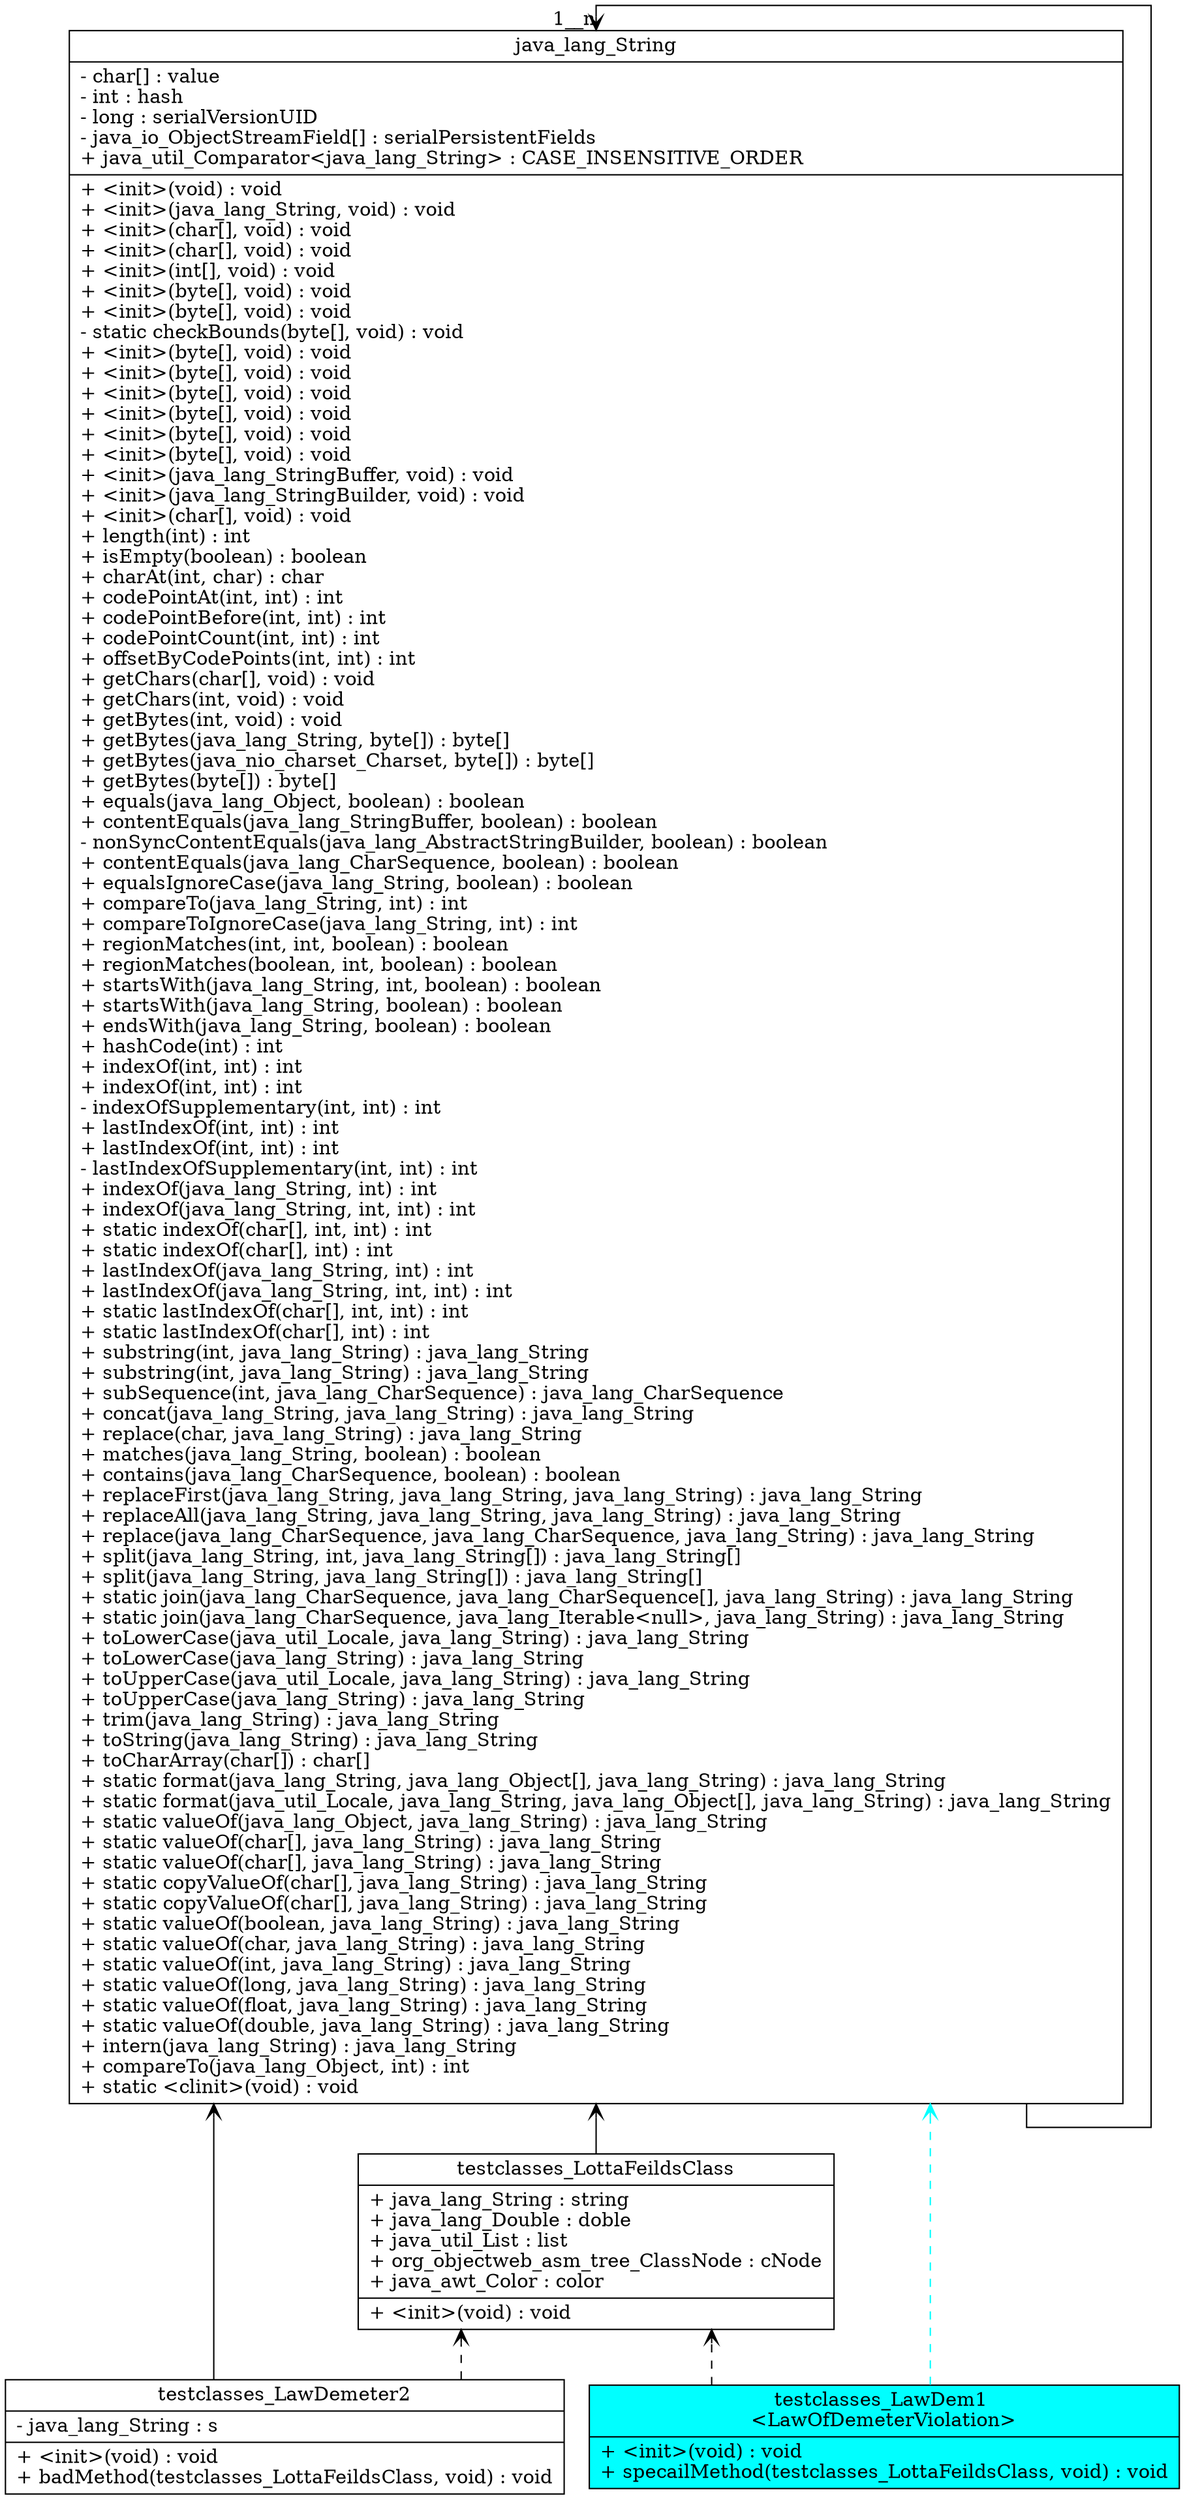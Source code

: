 digraph UML_Created { 
rankdir=BT;
splines=ortho;
testclasses_LawDemeter2  [
shape="record",
label= "{testclasses_LawDemeter2|- java_lang_String : s\l|+ \<init\>(void) : void\l+ badMethod(testclasses_LottaFeildsClass, void) : void\l}" 
];
testclasses_LawDemeter2 -> java_lang_String [arrowhead="vee", style="solid", dir="forward" ]; 
testclasses_LawDemeter2 -> testclasses_LottaFeildsClass [arrowhead="vee", style="dashed", dir="forward" ]; 

java_lang_String  [
shape="record",
label= "{java_lang_String|- char[] : value\l- int : hash\l- long : serialVersionUID\l- java_io_ObjectStreamField[] : serialPersistentFields\l+ java_util_Comparator\<java_lang_String\> : CASE_INSENSITIVE_ORDER\l|+ \<init\>(void) : void\l+ \<init\>(java_lang_String, void) : void\l+ \<init\>(char[], void) : void\l+ \<init\>(char[], void) : void\l+ \<init\>(int[], void) : void\l+ \<init\>(byte[], void) : void\l+ \<init\>(byte[], void) : void\l- static checkBounds(byte[], void) : void\l+ \<init\>(byte[], void) : void\l+ \<init\>(byte[], void) : void\l+ \<init\>(byte[], void) : void\l+ \<init\>(byte[], void) : void\l+ \<init\>(byte[], void) : void\l+ \<init\>(byte[], void) : void\l+ \<init\>(java_lang_StringBuffer, void) : void\l+ \<init\>(java_lang_StringBuilder, void) : void\l+ \<init\>(char[], void) : void\l+ length(int) : int\l+ isEmpty(boolean) : boolean\l+ charAt(int, char) : char\l+ codePointAt(int, int) : int\l+ codePointBefore(int, int) : int\l+ codePointCount(int, int) : int\l+ offsetByCodePoints(int, int) : int\l+ getChars(char[], void) : void\l+ getChars(int, void) : void\l+ getBytes(int, void) : void\l+ getBytes(java_lang_String, byte[]) : byte[]\l+ getBytes(java_nio_charset_Charset, byte[]) : byte[]\l+ getBytes(byte[]) : byte[]\l+ equals(java_lang_Object, boolean) : boolean\l+ contentEquals(java_lang_StringBuffer, boolean) : boolean\l- nonSyncContentEquals(java_lang_AbstractStringBuilder, boolean) : boolean\l+ contentEquals(java_lang_CharSequence, boolean) : boolean\l+ equalsIgnoreCase(java_lang_String, boolean) : boolean\l+ compareTo(java_lang_String, int) : int\l+ compareToIgnoreCase(java_lang_String, int) : int\l+ regionMatches(int, int, boolean) : boolean\l+ regionMatches(boolean, int, boolean) : boolean\l+ startsWith(java_lang_String, int, boolean) : boolean\l+ startsWith(java_lang_String, boolean) : boolean\l+ endsWith(java_lang_String, boolean) : boolean\l+ hashCode(int) : int\l+ indexOf(int, int) : int\l+ indexOf(int, int) : int\l- indexOfSupplementary(int, int) : int\l+ lastIndexOf(int, int) : int\l+ lastIndexOf(int, int) : int\l- lastIndexOfSupplementary(int, int) : int\l+ indexOf(java_lang_String, int) : int\l+ indexOf(java_lang_String, int, int) : int\l+ static indexOf(char[], int, int) : int\l+ static indexOf(char[], int) : int\l+ lastIndexOf(java_lang_String, int) : int\l+ lastIndexOf(java_lang_String, int, int) : int\l+ static lastIndexOf(char[], int, int) : int\l+ static lastIndexOf(char[], int) : int\l+ substring(int, java_lang_String) : java_lang_String\l+ substring(int, java_lang_String) : java_lang_String\l+ subSequence(int, java_lang_CharSequence) : java_lang_CharSequence\l+ concat(java_lang_String, java_lang_String) : java_lang_String\l+ replace(char, java_lang_String) : java_lang_String\l+ matches(java_lang_String, boolean) : boolean\l+ contains(java_lang_CharSequence, boolean) : boolean\l+ replaceFirst(java_lang_String, java_lang_String, java_lang_String) : java_lang_String\l+ replaceAll(java_lang_String, java_lang_String, java_lang_String) : java_lang_String\l+ replace(java_lang_CharSequence, java_lang_CharSequence, java_lang_String) : java_lang_String\l+ split(java_lang_String, int, java_lang_String[]) : java_lang_String[]\l+ split(java_lang_String, java_lang_String[]) : java_lang_String[]\l+ static join(java_lang_CharSequence, java_lang_CharSequence[], java_lang_String) : java_lang_String\l+ static join(java_lang_CharSequence, java_lang_Iterable\<null\>, java_lang_String) : java_lang_String\l+ toLowerCase(java_util_Locale, java_lang_String) : java_lang_String\l+ toLowerCase(java_lang_String) : java_lang_String\l+ toUpperCase(java_util_Locale, java_lang_String) : java_lang_String\l+ toUpperCase(java_lang_String) : java_lang_String\l+ trim(java_lang_String) : java_lang_String\l+ toString(java_lang_String) : java_lang_String\l+ toCharArray(char[]) : char[]\l+ static format(java_lang_String, java_lang_Object[], java_lang_String) : java_lang_String\l+ static format(java_util_Locale, java_lang_String, java_lang_Object[], java_lang_String) : java_lang_String\l+ static valueOf(java_lang_Object, java_lang_String) : java_lang_String\l+ static valueOf(char[], java_lang_String) : java_lang_String\l+ static valueOf(char[], java_lang_String) : java_lang_String\l+ static copyValueOf(char[], java_lang_String) : java_lang_String\l+ static copyValueOf(char[], java_lang_String) : java_lang_String\l+ static valueOf(boolean, java_lang_String) : java_lang_String\l+ static valueOf(char, java_lang_String) : java_lang_String\l+ static valueOf(int, java_lang_String) : java_lang_String\l+ static valueOf(long, java_lang_String) : java_lang_String\l+ static valueOf(float, java_lang_String) : java_lang_String\l+ static valueOf(double, java_lang_String) : java_lang_String\l+ intern(java_lang_String) : java_lang_String\l+ compareTo(java_lang_Object, int) : int\l+ static \<clinit\>(void) : void\l}" 
];
java_lang_String -> java_lang_String [arrowhead="vee", style="solid", headlabel="1__n", dir="forward"]; 

testclasses_LottaFeildsClass  [
shape="record",
label= "{testclasses_LottaFeildsClass|+ java_lang_String : string\l+ java_lang_Double : doble\l+ java_util_List : list\l+ org_objectweb_asm_tree_ClassNode : cNode\l+ java_awt_Color : color\l|+ \<init\>(void) : void\l}" 
];
testclasses_LottaFeildsClass -> java_lang_String [arrowhead="vee", style="solid", dir="forward" ]; 

testclasses_LawDem1   [ style="filled", fillcolor="cyan", color="black", 
shape="record",
label=  "{testclasses_LawDem1 \n\<LawOfDemeterViolation\>|+ \<init\>(void) : void\l+ specailMethod(testclasses_LottaFeildsClass, void) : void\l}" 
];
testclasses_LawDem1 -> testclasses_LottaFeildsClass  [ arrowhead="vee", style="dashed", dir="forward" ]; 
testclasses_LawDem1 -> java_lang_String   [  color=cyan, arrowhead="vee", style="dashed", dir="forward" ]; 

}